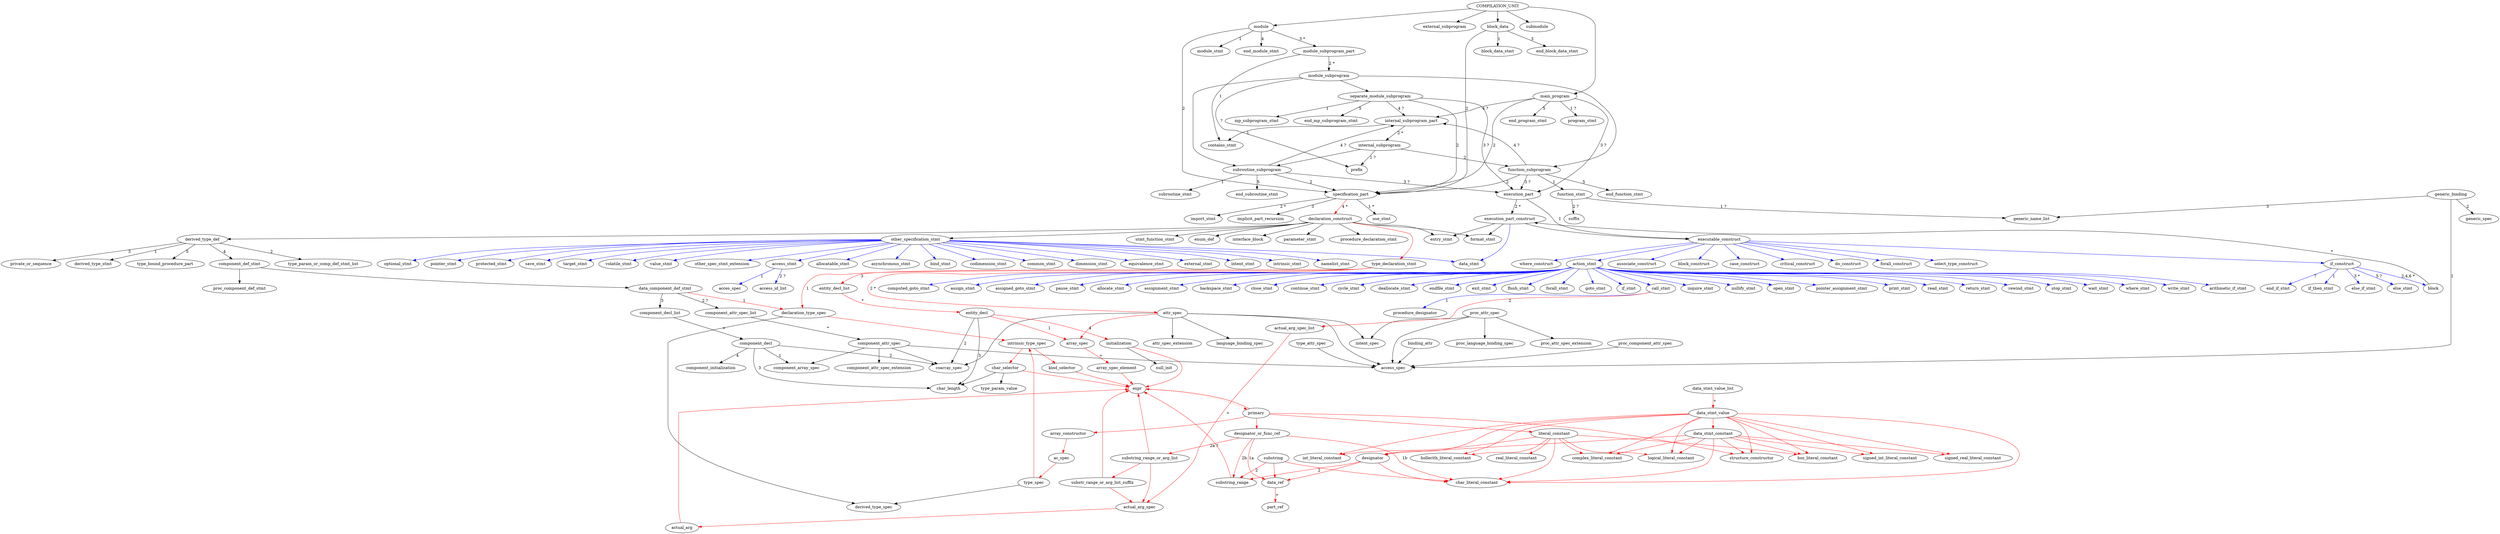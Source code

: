 digraph G {

COMPILATION_UNIT -> main_program
COMPILATION_UNIT -> external_subprogram
COMPILATION_UNIT -> module
COMPILATION_UNIT -> submodule
COMPILATION_UNIT -> block_data


ac_spec -> type_spec [color=red]

array_constructor -> ac_spec [color=red]

array_spec -> array_spec_element [label="+",color="red"]
array_spec_element -> expr [color=red]

attr_spec -> access_spec
attr_spec -> coarray_spec
attr_spec -> array_spec [color=red]
attr_spec -> intent_spec
attr_spec -> language_binding_spec
attr_spec -> attr_spec_extension

binding_attr -> access_spec

block -> execution_part_construct [label="*"]

block_data -> block_data_stmt [label="1"]
block_data -> specification_part [label="2"]
block_data -> end_block_data_stmt [label="3"]

char_selector -> char_length
char_selector -> type_param_value
char_selector -> expr [color=red]

component_attr_spec_list -> component_attr_spec [label="*"]
component_attr_spec -> access_spec
component_attr_spec -> coarray_spec
component_attr_spec -> component_array_spec
component_attr_spec -> component_attr_spec_extension

component_decl_list -> component_decl [label="+"]
component_decl -> component_array_spec [label="1"]
component_decl -> coarray_spec [label="2"]
component_decl -> char_length [label="3"]
component_decl -> component_initialization [label="4"]

component_def_stmt -> data_component_def_stmt
component_def_stmt -> proc_component_def_stmt

data_component_def_stmt -> declaration_type_spec [label="1",color="red"]
data_component_def_stmt -> component_attr_spec_list [label="2 ?"]
data_component_def_stmt -> component_decl_list [label="3"]

declaration_construct -> derived_type_def
declaration_construct -> entry_stmt
declaration_construct -> enum_def
declaration_construct -> format_stmt
declaration_construct -> interface_block
declaration_construct -> parameter_stmt
declaration_construct -> procedure_declaration_stmt
declaration_construct -> other_specification_stmt
declaration_construct -> type_declaration_stmt [color="red"]
declaration_construct -> stmt_function_stmt

declaration_type_spec -> intrinsic_type_spec [color="red"]
declaration_type_spec -> derived_type_spec

derived_type_def -> derived_type_stmt [label="1"]
derived_type_def -> type_param_or_comp_def_stmt_list [label="2"]
derived_type_def -> private_or_sequence [label="3"]
derived_type_def -> component_def_stmt [label="4"]
derived_type_def -> type_bound_procedure_part [label="5"]

designator-> data_ref [color="red"]
designator-> substring_range [label="2",color="red"]
designator-> char_literal_constant [color="red"]

entity_decl_list -> entity_decl [label="*",color="red"]
entity_decl -> array_spec [label="1",color="red"]
entity_decl -> coarray_spec [label="2"]
entity_decl -> char_length [label="3"]
entity_decl -> initialization [label="4",color="red"]

execution_part -> executable_construct [label="1"]
execution_part -> execution_part_construct [label="2 *"]
execution_part_construct -> executable_construct
execution_part_construct -> format_stmt
execution_part_construct -> entry_stmt
execution_part_construct -> data_stmt [color="blue"]

function_stmt -> generic_name_list [label="1 ?"]
function_stmt -> suffix [label="2 ?"]

function_subprogram -> function_stmt [label="1"]
function_subprogram -> specification_part [label="2"]
function_subprogram -> execution_part [label="3 ?"]
function_subprogram -> internal_subprogram_part [label="4 ?"]
function_subprogram -> end_function_stmt [label="5"]

generic_binding -> access_spec [label="1"]
generic_binding -> generic_spec [label="2"]
generic_binding -> generic_name_list [label="3"]

initialization -> expr [color=red]
initialization -> null_init

internal_subprogram_part -> contains_stmt [label="1"]
internal_subprogram_part -> internal_subprogram [label="2 *"]
internal_subprogram -> prefix [label="1 ?"]
internal_subprogram -> function_subprogram [label="2"]
internal_subprogram -> subroutine_subprogram

intrinsic_type_spec -> kind_selector [color="red"]
intrinsic_type_spec -> char_selector [color="red"]

kind_selector -> expr [color=red]

main_program -> program_stmt [label="1 ?"]
main_program -> specification_part [label="2"]
main_program -> execution_part [label="3 ?"]
main_program -> internal_subprogram_part [label="4 ?"]
main_program -> end_program_stmt [label="5"]

module -> module_stmt [label="1"]
module -> specification_part [label="2"]
module -> module_subprogram_part [label="3 *"]
module -> end_module_stmt [label="4"]

module_subprogram_part -> contains_stmt [label="1"]
module_subprogram_part -> module_subprogram [label="2 *"]

module_subprogram -> prefix [label="?"]
module_subprogram -> function_subprogram
module_subprogram -> subroutine_subprogram
module_subprogram -> separate_module_subprogram

proc_component_attr_spec -> access_spec

proc_attr_spec -> access_spec
proc_attr_spec -> proc_language_binding_spec
proc_attr_spec -> intent_spec
proc_attr_spec -> proc_attr_spec_extension

separate_module_subprogram -> mp_subprogram_stmt [label="1"]
separate_module_subprogram -> specification_part [label="2"]
separate_module_subprogram -> execution_part [label="3 ?"]
separate_module_subprogram -> internal_subprogram_part [label="4 ?"]
separate_module_subprogram -> end_mp_subprogram_stmt [label="5"]

specification_part -> use_stmt [label="1 *"]
specification_part -> import_stmt [label="2 *"]
specification_part -> implicit_part_recursion [label="3"]
specification_part -> declaration_construct [label="4 *",color="red"]

subroutine_subprogram -> subroutine_stmt [label="1"]
subroutine_subprogram -> specification_part [label="2"]
subroutine_subprogram -> execution_part [label="3 ?"]
subroutine_subprogram -> internal_subprogram_part [label="4 ?"]
subroutine_subprogram -> end_subroutine_stmt [label="5"]

type_declaration_stmt -> declaration_type_spec [label="1",color="red"]
type_declaration_stmt -> attr_spec [label="2 *",color="red"]
type_declaration_stmt -> entity_decl_list [label="3",color="red"]

type_attr_spec -> access_spec

type_spec -> intrinsic_type_spec [color="red"]
type_spec -> derived_type_spec


// -------------------------------------------------------------------
// |                      Statements sub-trees                       |
// -------------------------------------------------------------------

edge [color=blue]

access_stmt -> acces_spec [label="1"]
access_stmt -> access_id_list [label="2 ?"]

action_stmt -> allocate_stmt
action_stmt -> assignment_stmt
action_stmt -> backspace_stmt
action_stmt -> call_stmt
action_stmt -> close_stmt
action_stmt -> continue_stmt
action_stmt -> cycle_stmt
action_stmt -> deallocate_stmt
action_stmt -> endfile_stmt
action_stmt -> exit_stmt
action_stmt -> flush_stmt
action_stmt -> forall_stmt
action_stmt -> goto_stmt
action_stmt -> if_stmt
action_stmt -> inquire_stmt  
action_stmt -> nullify_stmt
action_stmt -> open_stmt
action_stmt -> pointer_assignment_stmt
action_stmt -> print_stmt
action_stmt -> read_stmt
action_stmt -> return_stmt
action_stmt -> rewind_stmt
action_stmt -> stop_stmt
action_stmt -> wait_stmt
action_stmt -> where_stmt
action_stmt -> write_stmt
action_stmt -> arithmetic_if_stmt
action_stmt -> computed_goto_stmt
action_stmt -> assign_stmt 
action_stmt -> assigned_goto_stmt
action_stmt -> pause_stmt

call_stmt -> procedure_designator [label="1"]
call_stmt -> actual_arg_spec_list [label="2",color="red"]

executable_construct -> action_stmt
executable_construct -> associate_construct
executable_construct -> block_construct
executable_construct -> case_construct
executable_construct -> critical_construct
executable_construct -> do_construct
executable_construct -> forall_construct
executable_construct -> if_construct
executable_construct -> select_type_construct
executable_construct -> where_construct

if_construct -> if_then_stmt [label="1"]
if_construct -> else_if_stmt [label="3 *"]
if_construct -> block [label="2,4,6 *"]
if_construct -> else_stmt [label="5 ?"]
if_construct -> end_if_stmt [label="7"]

other_specification_stmt -> access_stmt
other_specification_stmt -> allocatable_stmt
other_specification_stmt -> asynchronous_stmt
other_specification_stmt -> bind_stmt
other_specification_stmt -> codimension_stmt
other_specification_stmt -> common_stmt
other_specification_stmt -> data_stmt
other_specification_stmt -> dimension_stmt
other_specification_stmt -> equivalence_stmt
other_specification_stmt -> external_stmt
other_specification_stmt -> intent_stmt
other_specification_stmt -> intrinsic_stmt
other_specification_stmt -> namelist_stmt
other_specification_stmt -> optional_stmt
other_specification_stmt -> pointer_stmt
other_specification_stmt -> protected_stmt
other_specification_stmt -> save_stmt
other_specification_stmt -> target_stmt
other_specification_stmt -> volatile_stmt
other_specification_stmt -> value_stmt
other_specification_stmt -> other_spec_stmt_extension


// -------------------------------------------------------------------
// |                      Expressions sub-trees                      |
// -------------------------------------------------------------------


edge [color=red]

actual_arg -> expr
actual_arg_spec -> actual_arg
actual_arg_spec_list -> actual_arg_spec [label="+"]

data_ref -> part_ref [label="+"]

data_stmt_constant -> designator
data_stmt_constant -> signed_real_literal_constant
data_stmt_constant -> signed_int_literal_constant
data_stmt_constant -> complex_literal_constant
data_stmt_constant -> logical_literal_constant
data_stmt_constant -> char_literal_constant
data_stmt_constant -> boz_literal_constant
data_stmt_constant -> structure_constructor

data_stmt_value_list -> data_stmt_value [label="+"]
data_stmt_value -> designator
data_stmt_value -> data_stmt_constant
data_stmt_value -> int_literal_constant
data_stmt_value -> signed_real_literal_constant
data_stmt_value -> signed_int_literal_constant
data_stmt_value -> complex_literal_constant
data_stmt_value -> logical_literal_constant
data_stmt_value -> char_literal_constant
data_stmt_value -> boz_literal_constant
data_stmt_value -> structure_constructor
data_stmt_value -> hollerith_literal_constant

designator_or_func_ref -> data_ref [label="1a"]
designator_or_func_ref -> substring_range_or_arg_list [label="2a ?"]
designator_or_func_ref -> char_literal_constant [label="1b"]
designator_or_func_ref -> substring_range [label="2b"]

expr -> primary [style=dotted]

literal_constant -> int_literal_constant
literal_constant -> real_literal_constant
literal_constant -> complex_literal_constant
literal_constant -> logical_literal_constant
literal_constant -> char_literal_constant
literal_constant -> boz_literal_constant
literal_constant -> hollerith_literal_constant

primary -> designator_or_func_ref
primary -> literal_constant
primary -> array_constructor
primary -> structure_constructor
primary -> expr

substring -> data_ref
substring -> substring_range [label="2"]
substring -> char_literal_constant

substring_range -> expr [color=red]
substring_range_or_arg_list -> expr [color=red]
substring_range_or_arg_list -> substr_range_or_arg_list_suffix
substring_range_or_arg_list -> actual_arg_spec
substr_range_or_arg_list_suffix -> expr [color=red]
substr_range_or_arg_list_suffix -> actual_arg_spec

}